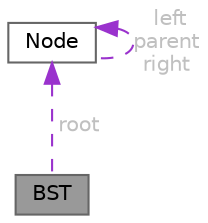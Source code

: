 digraph "BST"
{
 // LATEX_PDF_SIZE
  bgcolor="transparent";
  edge [fontname=Helvetica,fontsize=10,labelfontname=Helvetica,labelfontsize=10];
  node [fontname=Helvetica,fontsize=10,shape=box,height=0.2,width=0.4];
  Node1 [id="Node000001",label="BST",height=0.2,width=0.4,color="gray40", fillcolor="grey60", style="filled", fontcolor="black",tooltip="Klasa reprezentująca drzewo BST."];
  Node2 -> Node1 [id="edge1_Node000001_Node000002",dir="back",color="darkorchid3",style="dashed",tooltip=" ",label=" root",fontcolor="grey" ];
  Node2 [id="Node000002",label="Node",height=0.2,width=0.4,color="gray40", fillcolor="white", style="filled",URL="$structNode.html",tooltip="Reprezentuje pojedynczy węzeł w drzewie BST."];
  Node2 -> Node2 [id="edge2_Node000002_Node000002",dir="back",color="darkorchid3",style="dashed",tooltip=" ",label=" left\nparent\nright",fontcolor="grey" ];
}
